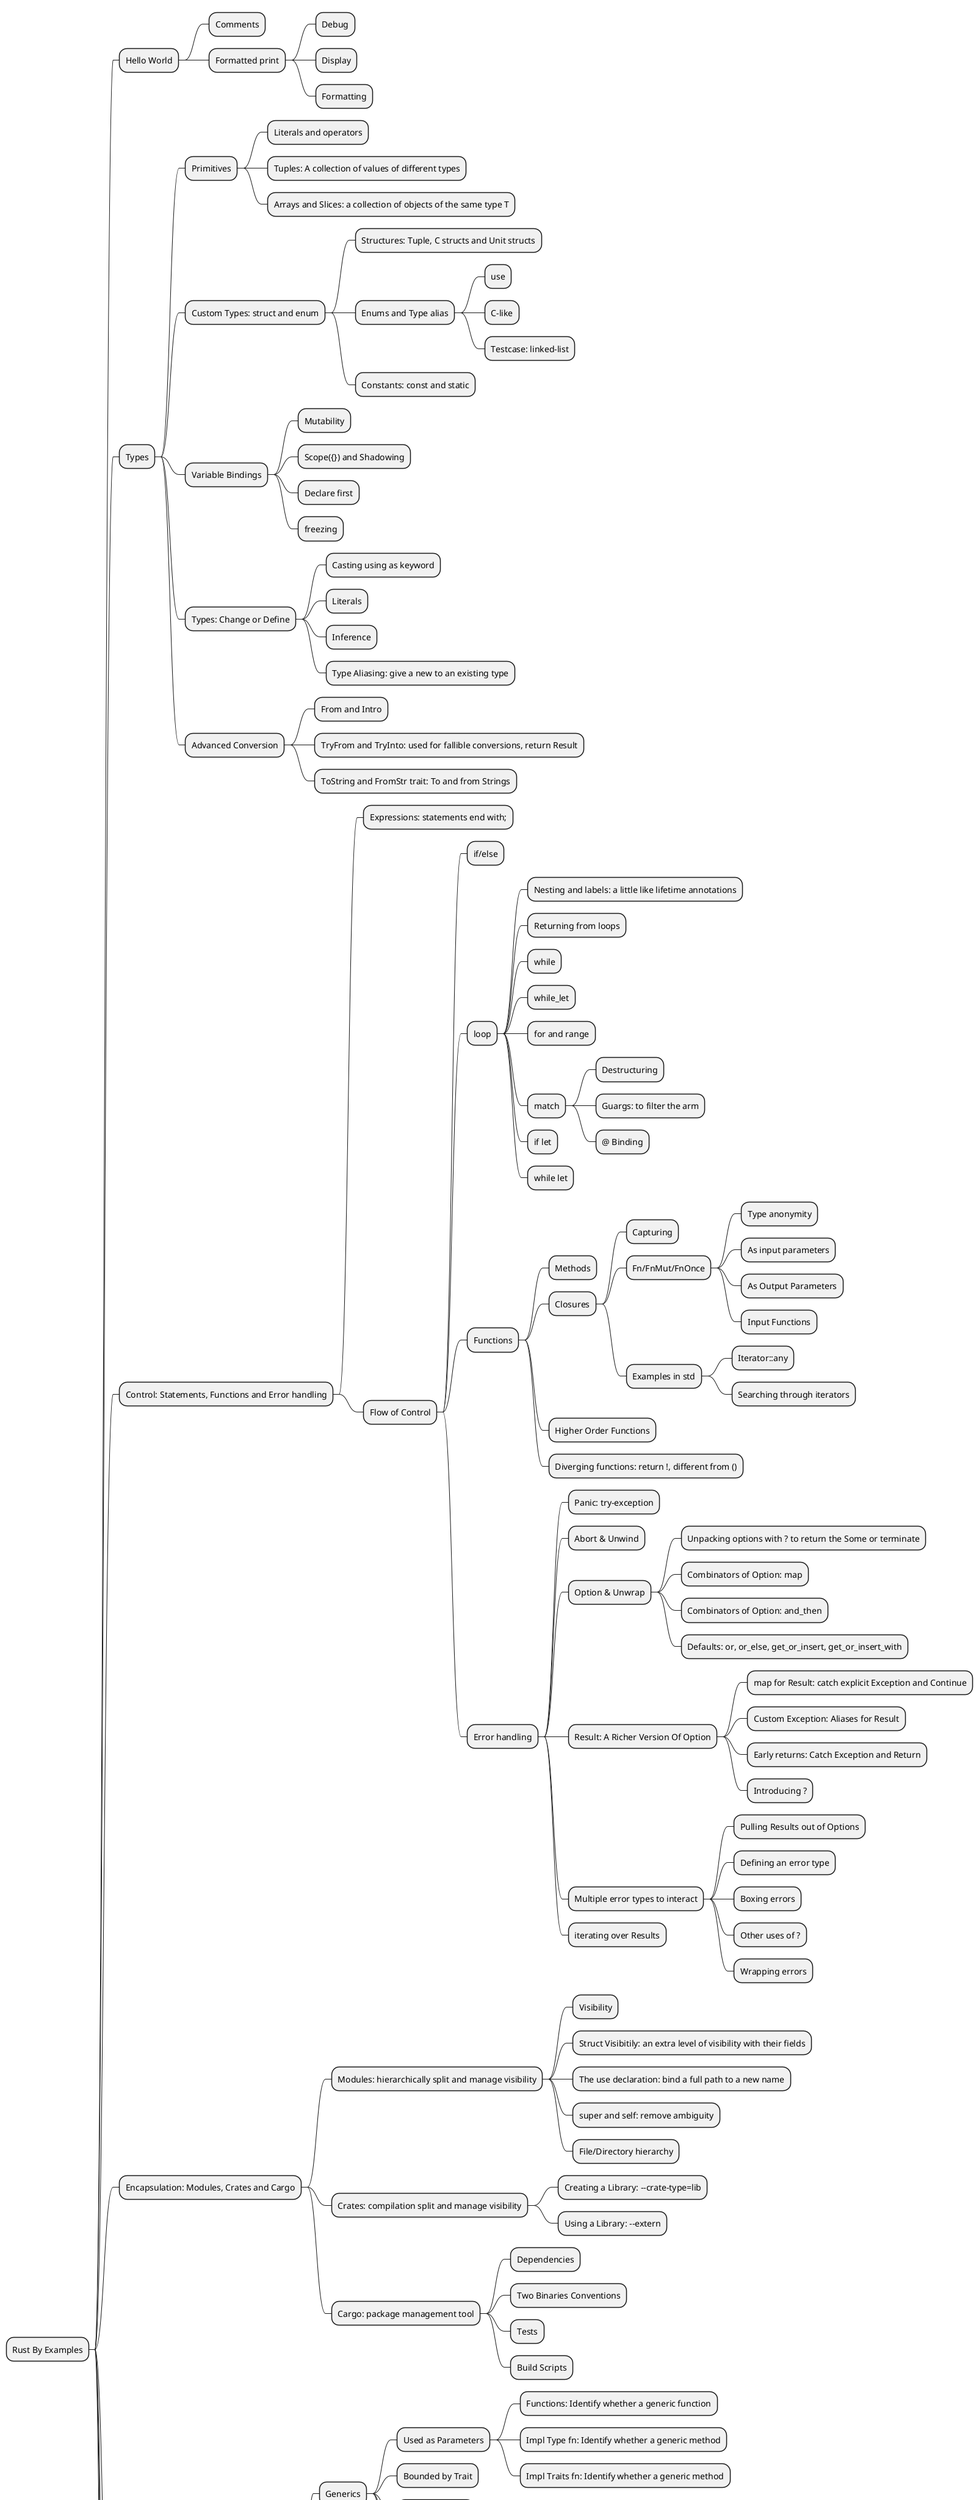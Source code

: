 @startmindmap
* Rust By Examples
** Hello World
*** Comments
*** Formatted print
**** Debug
**** Display
**** Formatting
** Types
*** Primitives
**** Literals and operators
**** Tuples: A collection of values of different types
**** Arrays and Slices: a collection of objects of the same type T
*** Custom Types: struct and enum
**** Structures: Tuple, C structs and Unit structs
**** Enums and Type alias
***** use
***** C-like
***** Testcase: linked-list
**** Constants: const and static
*** Variable Bindings
**** Mutability
**** Scope({}) and Shadowing
**** Declare first
**** freezing
*** Types: Change or Define
**** Casting using as keyword
**** Literals
**** Inference
**** Type Aliasing: give a new to an existing type
*** Advanced Conversion
**** From and Intro
**** TryFrom and TryInto: used for fallible conversions, return Result
**** ToString and FromStr trait: To and from Strings
** Control: Statements, Functions and Error handling
*** Expressions: statements end with;
*** Flow of Control
**** if/else
**** loop
***** Nesting and labels: a little like lifetime annotations
***** Returning from loops
***** while
***** while_let
***** for and range
***** match
****** Destructuring
****** Guargs: to filter the arm
****** @ Binding
***** if let
***** while let
**** Functions
***** Methods
***** Closures
****** Capturing
****** Fn/FnMut/FnOnce
******* Type anonymity
******* As input parameters
******* As Output Parameters
******* Input Functions
****** Examples in std
******* Iterator::any
******* Searching through iterators
***** Higher Order Functions
***** Diverging functions: return !, different from ()
**** Error handling
***** Panic: try-exception
***** Abort & Unwind
***** Option & Unwrap
****** Unpacking options with ? to return the Some or terminate
****** Combinators of Option: map
****** Combinators of Option: and_then
****** Defaults: or, or_else, get_or_insert, get_or_insert_with
***** Result: A Richer Version Of Option
****** map for Result: catch explicit Exception and Continue
****** Custom Exception: Aliases for Result
****** Early returns: Catch Exception and Return
****** Introducing ?
***** Multiple error types to interact
****** Pulling Results out of Options
****** Defining an error type
****** Boxing errors
****** Other uses of ?
****** Wrapping errors
***** iterating over Results
** Encapsulation: Modules, Crates and Cargo
*** Modules: hierarchically split and manage visibility
**** Visibility
**** Struct Visibitily: an extra level of visibility with their fields
**** The use declaration: bind a full path to a new name
**** super and self: remove ambiguity
**** File/Directory hierarchy
*** Crates: compilation split and manage visibility
**** Creating a Library: --crate-type=lib
**** Using a Library: --extern
*** Cargo: package management tool
**** Dependencies
**** Two Binaries Conventions
**** Tests
**** Build Scripts
** Rust Core: Generics, Traits and Scoping
*** Generics
**** Used as Parameters
***** Functions: Identify whether a generic function
***** Impl Type fn: Identify whether a generic method
***** Impl Traits fn: Identify whether a generic method
**** Bounded by Trait
**** New Type Idiom
**** Associated items
**** Phantom type parameters
*** Traits
**** Derive Macro Traits
**** Returning Traits with dyn
**** Operator Overloading
**** Drop
**** Iterators: Iterator Trait
**** Impl Trait
**** Supertraits
**** Full Qualified Syntax: Disambiguating overlapping traits
*** Scoping rules
**** RAII
**** Ownership and moves
***** Mutability
***** Partial moves
**** Borrowing
***** Mutability
***** Mutable or Immutable, Only One
**** Lifetimes
***** Elision
***** Explicit lifetime annotation: another Generic
***** Functions、methods、struct、trait
***** Lifetime Bounds for generics
***** Coercion
***** Static
** Macros: rules! and attributes
*** macro_rules!
**** Syntax
***** Designators
***** Overload
***** Repeat
**** DRY: Don't repeat yourself
**** DSL: Domain Specific Languages
**** Variadics
*** Attributes: metadata applied to some module, crate or item
**** dead_code: disable the unused lint
**** Crates: crate_type and crate_name
**** cfg: Configuration conditional checks
**** Custom: Custom conditionals
** Std: Library types adn Misc
*** Std Library Types
**** Box, stack and heap
**** Vectors: re-sizable arrays
**** Strings: String and &str
**** panic!: Raise Exception, no Catch
**** Option: catching failure instead of calling panic!
**** Result: express why an operation failed
**** ?: Chaining Results only match Ok(ok)
**** HashMap
***** Alternate/custom key types
***** HashSet
**** Rc: for mutiple ownership, just like what python have done
**** Arc: shared ownership between threads
*** std misc
**** Threads
**** Testcase: map-reduce
**** Channels: Asynchronous communication between threads
**** Path
**** File I/O
***** open: read-only
***** create: write-only
***** read lines: returns an iterator
**** Child processes
***** Pipes: interaction with the underlying process
***** Wait
**** std::fs: Filesystem Operations
**** Program arguments
***** Match to Argument parsing
**** FFI: Foreign Function Interface
** Misc: Testing, Unsafe, Compatibility and Meta
*** Testing
**** Unit testing for panic: #[cfg(test)], #[should_panic], #[ignore]
**** Documentation: cargo doc
**** Documentation testing
**** Integration testing
**** Dev-dependencies
*** Unsafe Operations
*** asm!: Inline assembly in Unsafe
*** Compatibility
*** Raw identifilers: r#



@endmindmap